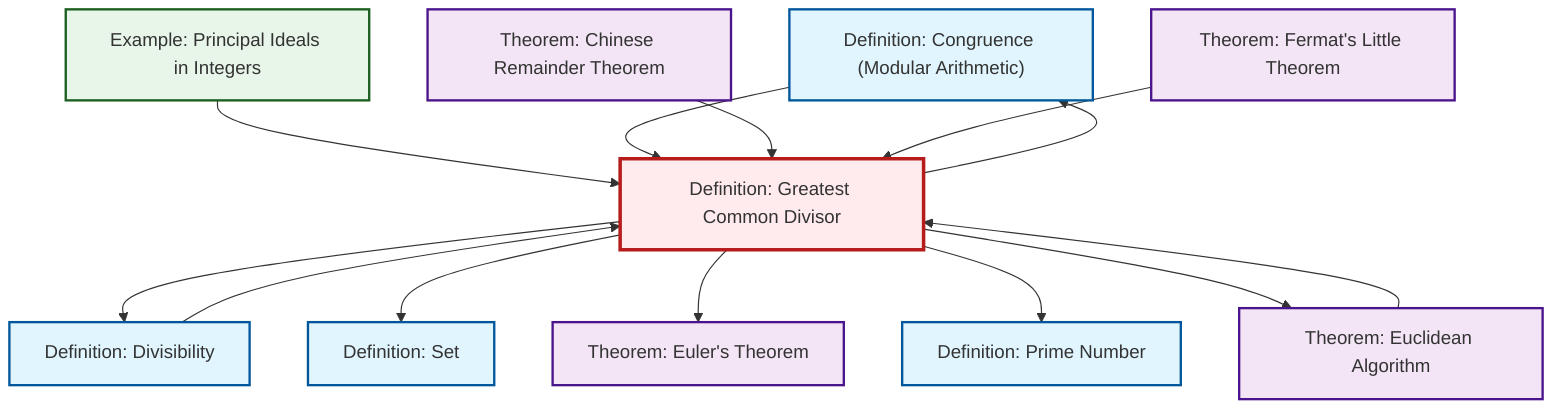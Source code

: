 graph TD
    classDef definition fill:#e1f5fe,stroke:#01579b,stroke-width:2px
    classDef theorem fill:#f3e5f5,stroke:#4a148c,stroke-width:2px
    classDef axiom fill:#fff3e0,stroke:#e65100,stroke-width:2px
    classDef example fill:#e8f5e9,stroke:#1b5e20,stroke-width:2px
    classDef current fill:#ffebee,stroke:#b71c1c,stroke-width:3px
    def-set["Definition: Set"]:::definition
    def-congruence["Definition: Congruence (Modular Arithmetic)"]:::definition
    ex-principal-ideal["Example: Principal Ideals in Integers"]:::example
    def-divisibility["Definition: Divisibility"]:::definition
    thm-chinese-remainder["Theorem: Chinese Remainder Theorem"]:::theorem
    def-gcd["Definition: Greatest Common Divisor"]:::definition
    thm-euclidean-algorithm["Theorem: Euclidean Algorithm"]:::theorem
    thm-euler["Theorem: Euler's Theorem"]:::theorem
    def-prime["Definition: Prime Number"]:::definition
    thm-fermat-little["Theorem: Fermat's Little Theorem"]:::theorem
    ex-principal-ideal --> def-gcd
    def-gcd --> def-divisibility
    def-gcd --> def-set
    def-gcd --> def-congruence
    def-gcd --> thm-euler
    def-congruence --> def-gcd
    thm-chinese-remainder --> def-gcd
    def-gcd --> def-prime
    thm-euclidean-algorithm --> def-gcd
    def-divisibility --> def-gcd
    def-gcd --> thm-euclidean-algorithm
    thm-fermat-little --> def-gcd
    class def-gcd current